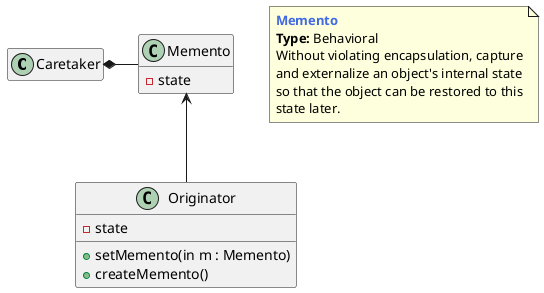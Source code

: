 @startuml MEMENTO

class Caretaker

class Memento {
    - state
}

class Originator {
    - state
    + setMemento(in m : Memento)
    + createMemento()
}

hide empty members

Caretaker *- Memento
Memento <-- Originator

note as N1
    <b><color:royalBlue>Memento</color></b>
    <b>Type:</b> Behavioral
    Without violating encapsulation, capture
    and externalize an object's internal state
    so that the object can be restored to this
    state later.
end note

@enduml
